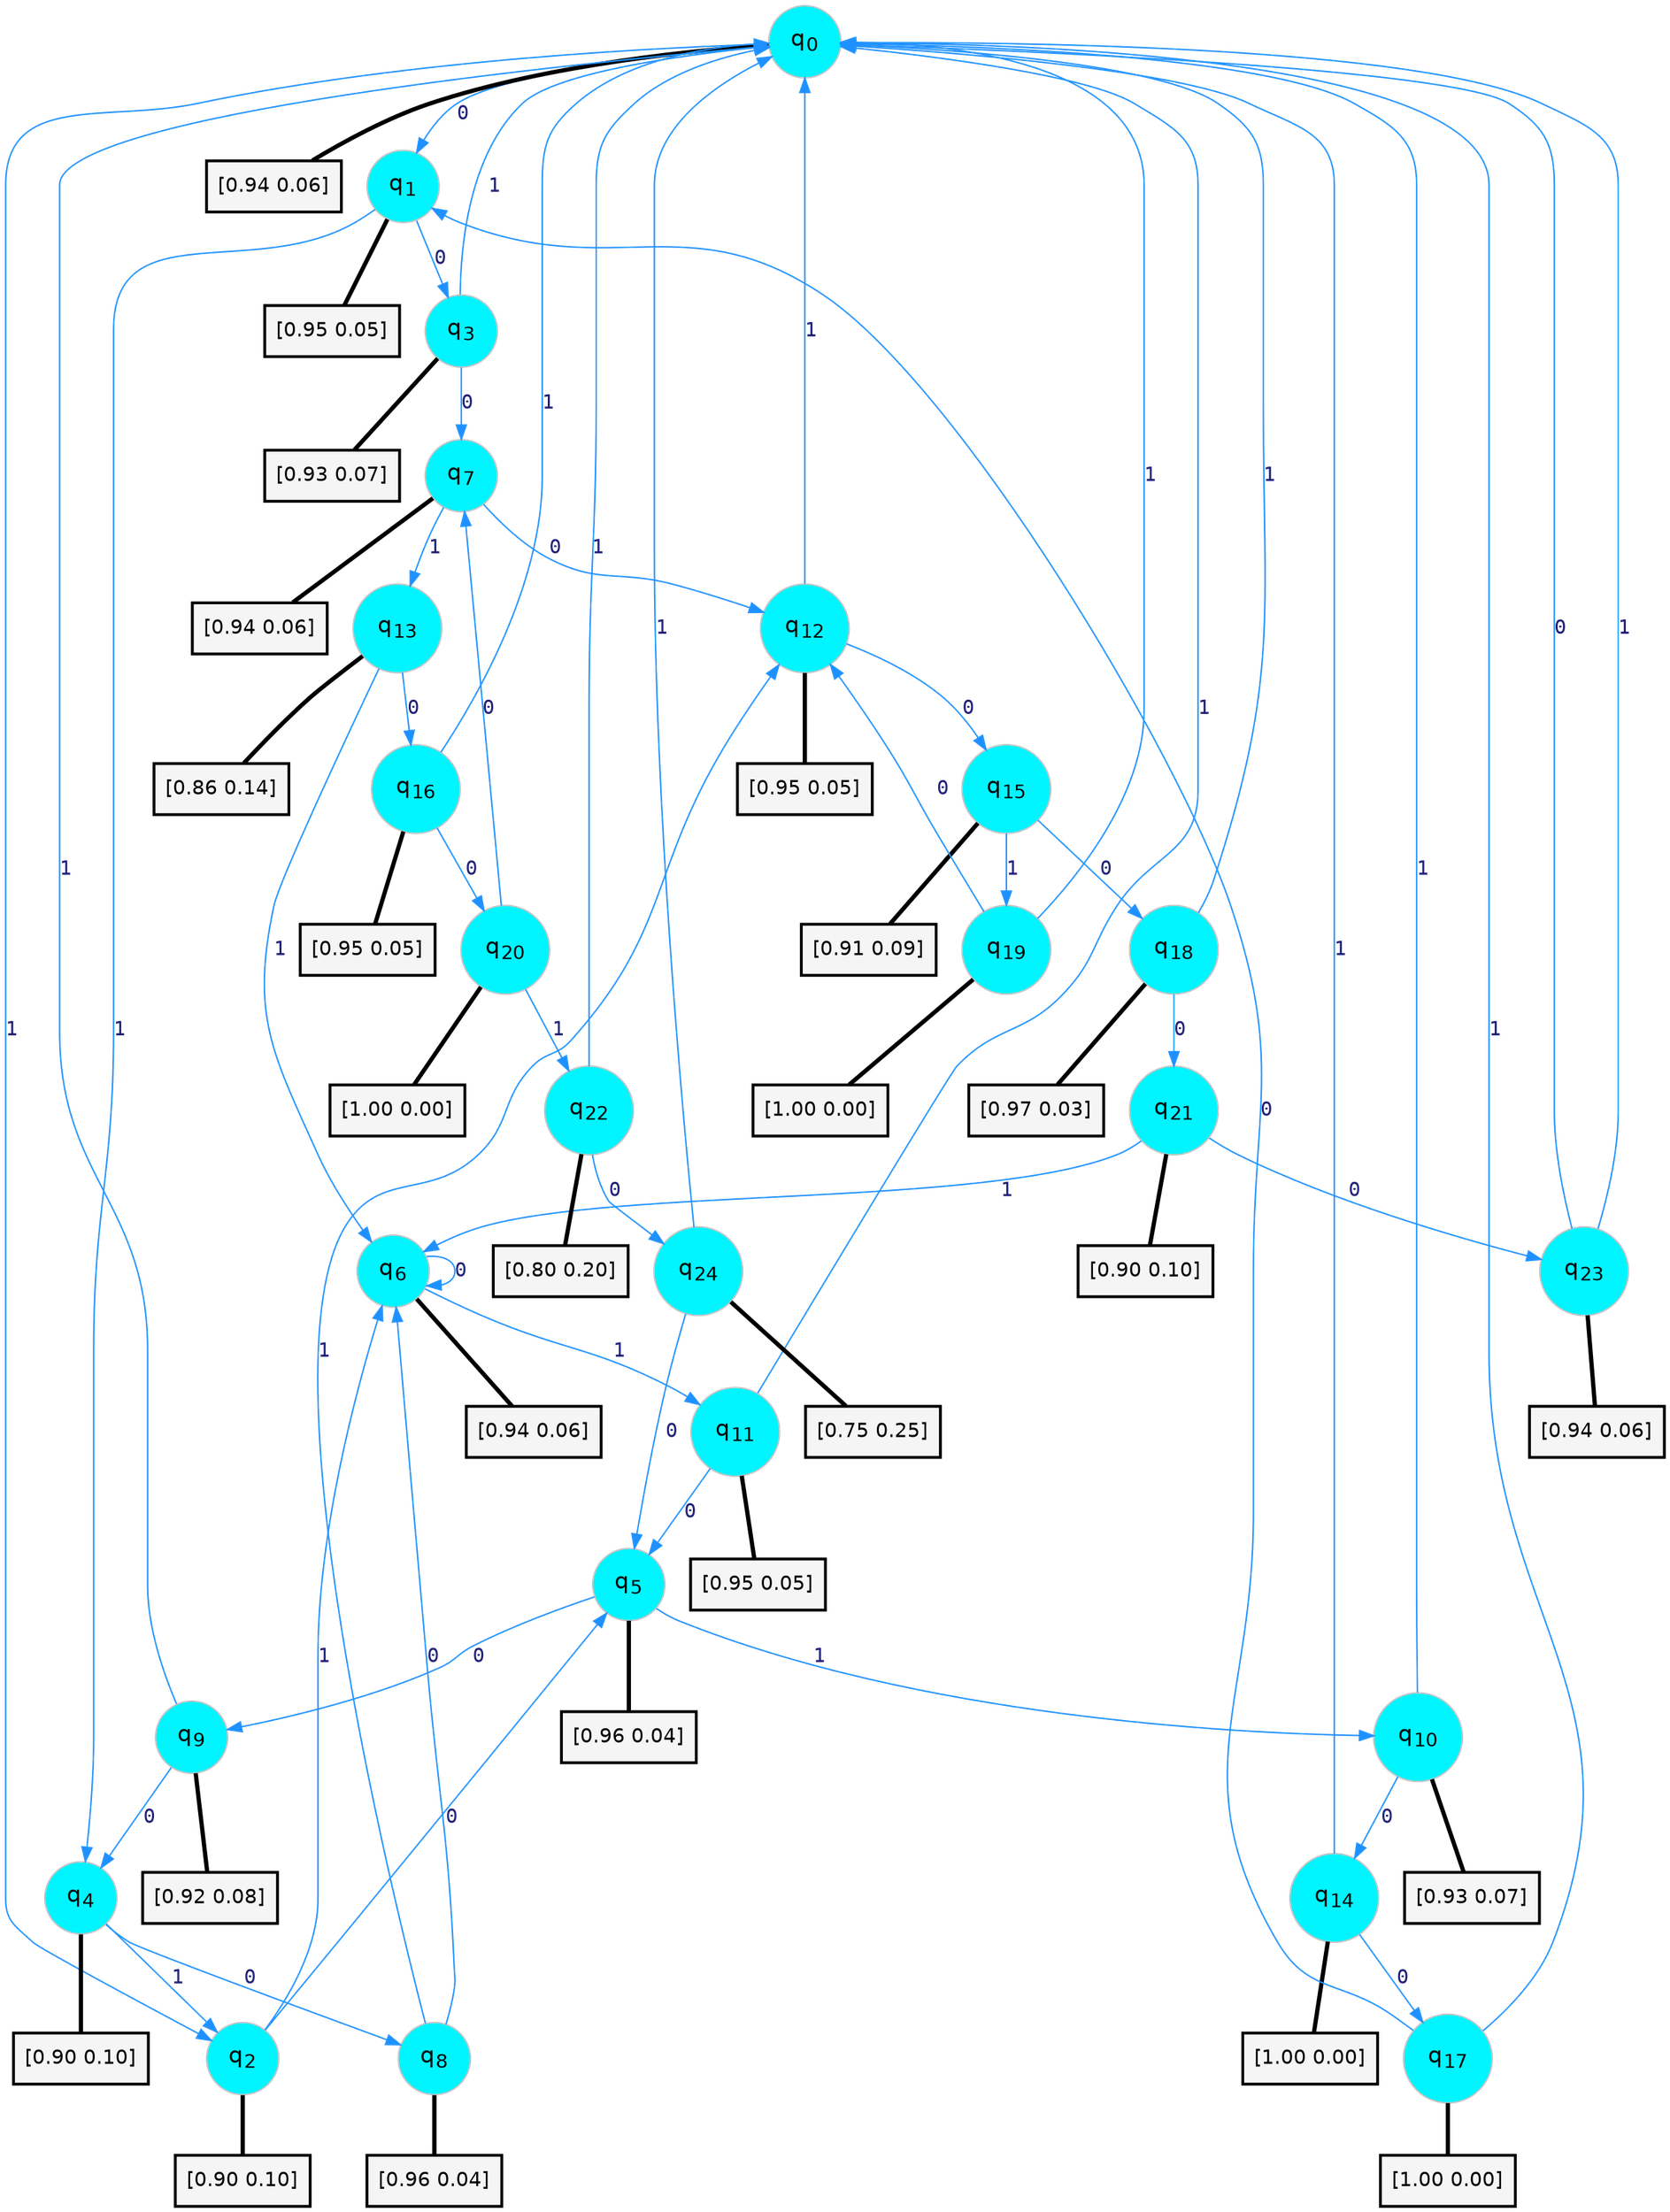 digraph G {
graph [
bgcolor=transparent, dpi=300, rankdir=TD, size="40,25"];
node [
color=gray, fillcolor=turquoise1, fontcolor=black, fontname=Helvetica, fontsize=16, fontweight=bold, shape=circle, style=filled];
edge [
arrowsize=1, color=dodgerblue1, fontcolor=midnightblue, fontname=courier, fontweight=bold, penwidth=1, style=solid, weight=20];
0[label=<q<SUB>0</SUB>>];
1[label=<q<SUB>1</SUB>>];
2[label=<q<SUB>2</SUB>>];
3[label=<q<SUB>3</SUB>>];
4[label=<q<SUB>4</SUB>>];
5[label=<q<SUB>5</SUB>>];
6[label=<q<SUB>6</SUB>>];
7[label=<q<SUB>7</SUB>>];
8[label=<q<SUB>8</SUB>>];
9[label=<q<SUB>9</SUB>>];
10[label=<q<SUB>10</SUB>>];
11[label=<q<SUB>11</SUB>>];
12[label=<q<SUB>12</SUB>>];
13[label=<q<SUB>13</SUB>>];
14[label=<q<SUB>14</SUB>>];
15[label=<q<SUB>15</SUB>>];
16[label=<q<SUB>16</SUB>>];
17[label=<q<SUB>17</SUB>>];
18[label=<q<SUB>18</SUB>>];
19[label=<q<SUB>19</SUB>>];
20[label=<q<SUB>20</SUB>>];
21[label=<q<SUB>21</SUB>>];
22[label=<q<SUB>22</SUB>>];
23[label=<q<SUB>23</SUB>>];
24[label=<q<SUB>24</SUB>>];
25[label="[0.94 0.06]", shape=box,fontcolor=black, fontname=Helvetica, fontsize=14, penwidth=2, fillcolor=whitesmoke,color=black];
26[label="[0.95 0.05]", shape=box,fontcolor=black, fontname=Helvetica, fontsize=14, penwidth=2, fillcolor=whitesmoke,color=black];
27[label="[0.90 0.10]", shape=box,fontcolor=black, fontname=Helvetica, fontsize=14, penwidth=2, fillcolor=whitesmoke,color=black];
28[label="[0.93 0.07]", shape=box,fontcolor=black, fontname=Helvetica, fontsize=14, penwidth=2, fillcolor=whitesmoke,color=black];
29[label="[0.90 0.10]", shape=box,fontcolor=black, fontname=Helvetica, fontsize=14, penwidth=2, fillcolor=whitesmoke,color=black];
30[label="[0.96 0.04]", shape=box,fontcolor=black, fontname=Helvetica, fontsize=14, penwidth=2, fillcolor=whitesmoke,color=black];
31[label="[0.94 0.06]", shape=box,fontcolor=black, fontname=Helvetica, fontsize=14, penwidth=2, fillcolor=whitesmoke,color=black];
32[label="[0.94 0.06]", shape=box,fontcolor=black, fontname=Helvetica, fontsize=14, penwidth=2, fillcolor=whitesmoke,color=black];
33[label="[0.96 0.04]", shape=box,fontcolor=black, fontname=Helvetica, fontsize=14, penwidth=2, fillcolor=whitesmoke,color=black];
34[label="[0.92 0.08]", shape=box,fontcolor=black, fontname=Helvetica, fontsize=14, penwidth=2, fillcolor=whitesmoke,color=black];
35[label="[0.93 0.07]", shape=box,fontcolor=black, fontname=Helvetica, fontsize=14, penwidth=2, fillcolor=whitesmoke,color=black];
36[label="[0.95 0.05]", shape=box,fontcolor=black, fontname=Helvetica, fontsize=14, penwidth=2, fillcolor=whitesmoke,color=black];
37[label="[0.95 0.05]", shape=box,fontcolor=black, fontname=Helvetica, fontsize=14, penwidth=2, fillcolor=whitesmoke,color=black];
38[label="[0.86 0.14]", shape=box,fontcolor=black, fontname=Helvetica, fontsize=14, penwidth=2, fillcolor=whitesmoke,color=black];
39[label="[1.00 0.00]", shape=box,fontcolor=black, fontname=Helvetica, fontsize=14, penwidth=2, fillcolor=whitesmoke,color=black];
40[label="[0.91 0.09]", shape=box,fontcolor=black, fontname=Helvetica, fontsize=14, penwidth=2, fillcolor=whitesmoke,color=black];
41[label="[0.95 0.05]", shape=box,fontcolor=black, fontname=Helvetica, fontsize=14, penwidth=2, fillcolor=whitesmoke,color=black];
42[label="[1.00 0.00]", shape=box,fontcolor=black, fontname=Helvetica, fontsize=14, penwidth=2, fillcolor=whitesmoke,color=black];
43[label="[0.97 0.03]", shape=box,fontcolor=black, fontname=Helvetica, fontsize=14, penwidth=2, fillcolor=whitesmoke,color=black];
44[label="[1.00 0.00]", shape=box,fontcolor=black, fontname=Helvetica, fontsize=14, penwidth=2, fillcolor=whitesmoke,color=black];
45[label="[1.00 0.00]", shape=box,fontcolor=black, fontname=Helvetica, fontsize=14, penwidth=2, fillcolor=whitesmoke,color=black];
46[label="[0.90 0.10]", shape=box,fontcolor=black, fontname=Helvetica, fontsize=14, penwidth=2, fillcolor=whitesmoke,color=black];
47[label="[0.80 0.20]", shape=box,fontcolor=black, fontname=Helvetica, fontsize=14, penwidth=2, fillcolor=whitesmoke,color=black];
48[label="[0.94 0.06]", shape=box,fontcolor=black, fontname=Helvetica, fontsize=14, penwidth=2, fillcolor=whitesmoke,color=black];
49[label="[0.75 0.25]", shape=box,fontcolor=black, fontname=Helvetica, fontsize=14, penwidth=2, fillcolor=whitesmoke,color=black];
0->1 [label=0];
0->2 [label=1];
0->25 [arrowhead=none, penwidth=3,color=black];
1->3 [label=0];
1->4 [label=1];
1->26 [arrowhead=none, penwidth=3,color=black];
2->5 [label=0];
2->6 [label=1];
2->27 [arrowhead=none, penwidth=3,color=black];
3->7 [label=0];
3->0 [label=1];
3->28 [arrowhead=none, penwidth=3,color=black];
4->8 [label=0];
4->2 [label=1];
4->29 [arrowhead=none, penwidth=3,color=black];
5->9 [label=0];
5->10 [label=1];
5->30 [arrowhead=none, penwidth=3,color=black];
6->6 [label=0];
6->11 [label=1];
6->31 [arrowhead=none, penwidth=3,color=black];
7->12 [label=0];
7->13 [label=1];
7->32 [arrowhead=none, penwidth=3,color=black];
8->6 [label=0];
8->12 [label=1];
8->33 [arrowhead=none, penwidth=3,color=black];
9->4 [label=0];
9->0 [label=1];
9->34 [arrowhead=none, penwidth=3,color=black];
10->14 [label=0];
10->0 [label=1];
10->35 [arrowhead=none, penwidth=3,color=black];
11->5 [label=0];
11->0 [label=1];
11->36 [arrowhead=none, penwidth=3,color=black];
12->15 [label=0];
12->0 [label=1];
12->37 [arrowhead=none, penwidth=3,color=black];
13->16 [label=0];
13->6 [label=1];
13->38 [arrowhead=none, penwidth=3,color=black];
14->17 [label=0];
14->0 [label=1];
14->39 [arrowhead=none, penwidth=3,color=black];
15->18 [label=0];
15->19 [label=1];
15->40 [arrowhead=none, penwidth=3,color=black];
16->20 [label=0];
16->0 [label=1];
16->41 [arrowhead=none, penwidth=3,color=black];
17->1 [label=0];
17->0 [label=1];
17->42 [arrowhead=none, penwidth=3,color=black];
18->21 [label=0];
18->0 [label=1];
18->43 [arrowhead=none, penwidth=3,color=black];
19->12 [label=0];
19->0 [label=1];
19->44 [arrowhead=none, penwidth=3,color=black];
20->7 [label=0];
20->22 [label=1];
20->45 [arrowhead=none, penwidth=3,color=black];
21->23 [label=0];
21->6 [label=1];
21->46 [arrowhead=none, penwidth=3,color=black];
22->24 [label=0];
22->0 [label=1];
22->47 [arrowhead=none, penwidth=3,color=black];
23->0 [label=0];
23->0 [label=1];
23->48 [arrowhead=none, penwidth=3,color=black];
24->5 [label=0];
24->0 [label=1];
24->49 [arrowhead=none, penwidth=3,color=black];
}
